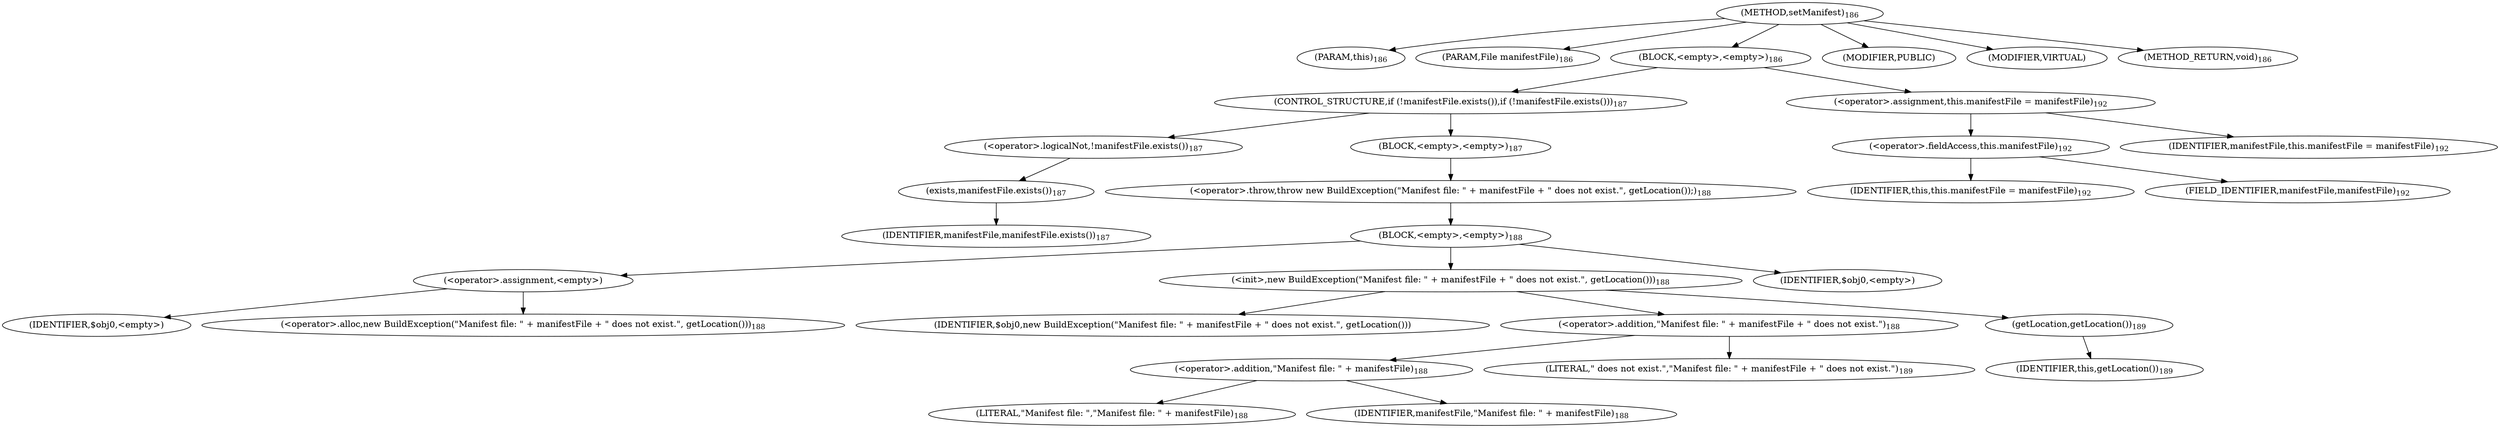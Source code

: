 digraph "setManifest" {  
"209" [label = <(METHOD,setManifest)<SUB>186</SUB>> ]
"11" [label = <(PARAM,this)<SUB>186</SUB>> ]
"210" [label = <(PARAM,File manifestFile)<SUB>186</SUB>> ]
"211" [label = <(BLOCK,&lt;empty&gt;,&lt;empty&gt;)<SUB>186</SUB>> ]
"212" [label = <(CONTROL_STRUCTURE,if (!manifestFile.exists()),if (!manifestFile.exists()))<SUB>187</SUB>> ]
"213" [label = <(&lt;operator&gt;.logicalNot,!manifestFile.exists())<SUB>187</SUB>> ]
"214" [label = <(exists,manifestFile.exists())<SUB>187</SUB>> ]
"215" [label = <(IDENTIFIER,manifestFile,manifestFile.exists())<SUB>187</SUB>> ]
"216" [label = <(BLOCK,&lt;empty&gt;,&lt;empty&gt;)<SUB>187</SUB>> ]
"217" [label = <(&lt;operator&gt;.throw,throw new BuildException(&quot;Manifest file: &quot; + manifestFile + &quot; does not exist.&quot;, getLocation());)<SUB>188</SUB>> ]
"218" [label = <(BLOCK,&lt;empty&gt;,&lt;empty&gt;)<SUB>188</SUB>> ]
"219" [label = <(&lt;operator&gt;.assignment,&lt;empty&gt;)> ]
"220" [label = <(IDENTIFIER,$obj0,&lt;empty&gt;)> ]
"221" [label = <(&lt;operator&gt;.alloc,new BuildException(&quot;Manifest file: &quot; + manifestFile + &quot; does not exist.&quot;, getLocation()))<SUB>188</SUB>> ]
"222" [label = <(&lt;init&gt;,new BuildException(&quot;Manifest file: &quot; + manifestFile + &quot; does not exist.&quot;, getLocation()))<SUB>188</SUB>> ]
"223" [label = <(IDENTIFIER,$obj0,new BuildException(&quot;Manifest file: &quot; + manifestFile + &quot; does not exist.&quot;, getLocation()))> ]
"224" [label = <(&lt;operator&gt;.addition,&quot;Manifest file: &quot; + manifestFile + &quot; does not exist.&quot;)<SUB>188</SUB>> ]
"225" [label = <(&lt;operator&gt;.addition,&quot;Manifest file: &quot; + manifestFile)<SUB>188</SUB>> ]
"226" [label = <(LITERAL,&quot;Manifest file: &quot;,&quot;Manifest file: &quot; + manifestFile)<SUB>188</SUB>> ]
"227" [label = <(IDENTIFIER,manifestFile,&quot;Manifest file: &quot; + manifestFile)<SUB>188</SUB>> ]
"228" [label = <(LITERAL,&quot; does not exist.&quot;,&quot;Manifest file: &quot; + manifestFile + &quot; does not exist.&quot;)<SUB>189</SUB>> ]
"229" [label = <(getLocation,getLocation())<SUB>189</SUB>> ]
"10" [label = <(IDENTIFIER,this,getLocation())<SUB>189</SUB>> ]
"230" [label = <(IDENTIFIER,$obj0,&lt;empty&gt;)> ]
"231" [label = <(&lt;operator&gt;.assignment,this.manifestFile = manifestFile)<SUB>192</SUB>> ]
"232" [label = <(&lt;operator&gt;.fieldAccess,this.manifestFile)<SUB>192</SUB>> ]
"12" [label = <(IDENTIFIER,this,this.manifestFile = manifestFile)<SUB>192</SUB>> ]
"233" [label = <(FIELD_IDENTIFIER,manifestFile,manifestFile)<SUB>192</SUB>> ]
"234" [label = <(IDENTIFIER,manifestFile,this.manifestFile = manifestFile)<SUB>192</SUB>> ]
"235" [label = <(MODIFIER,PUBLIC)> ]
"236" [label = <(MODIFIER,VIRTUAL)> ]
"237" [label = <(METHOD_RETURN,void)<SUB>186</SUB>> ]
  "209" -> "11" 
  "209" -> "210" 
  "209" -> "211" 
  "209" -> "235" 
  "209" -> "236" 
  "209" -> "237" 
  "211" -> "212" 
  "211" -> "231" 
  "212" -> "213" 
  "212" -> "216" 
  "213" -> "214" 
  "214" -> "215" 
  "216" -> "217" 
  "217" -> "218" 
  "218" -> "219" 
  "218" -> "222" 
  "218" -> "230" 
  "219" -> "220" 
  "219" -> "221" 
  "222" -> "223" 
  "222" -> "224" 
  "222" -> "229" 
  "224" -> "225" 
  "224" -> "228" 
  "225" -> "226" 
  "225" -> "227" 
  "229" -> "10" 
  "231" -> "232" 
  "231" -> "234" 
  "232" -> "12" 
  "232" -> "233" 
}

